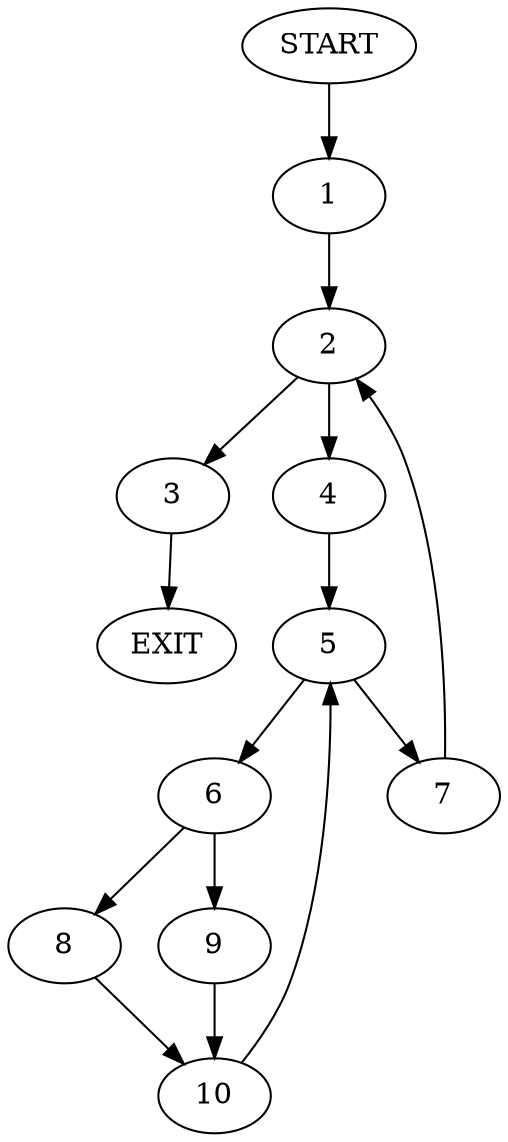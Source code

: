 digraph {
0 [label="START"]
11 [label="EXIT"]
0 -> 1
1 -> 2
2 -> 3
2 -> 4
3 -> 11
4 -> 5
5 -> 6
5 -> 7
6 -> 8
6 -> 9
7 -> 2
9 -> 10
8 -> 10
10 -> 5
}
